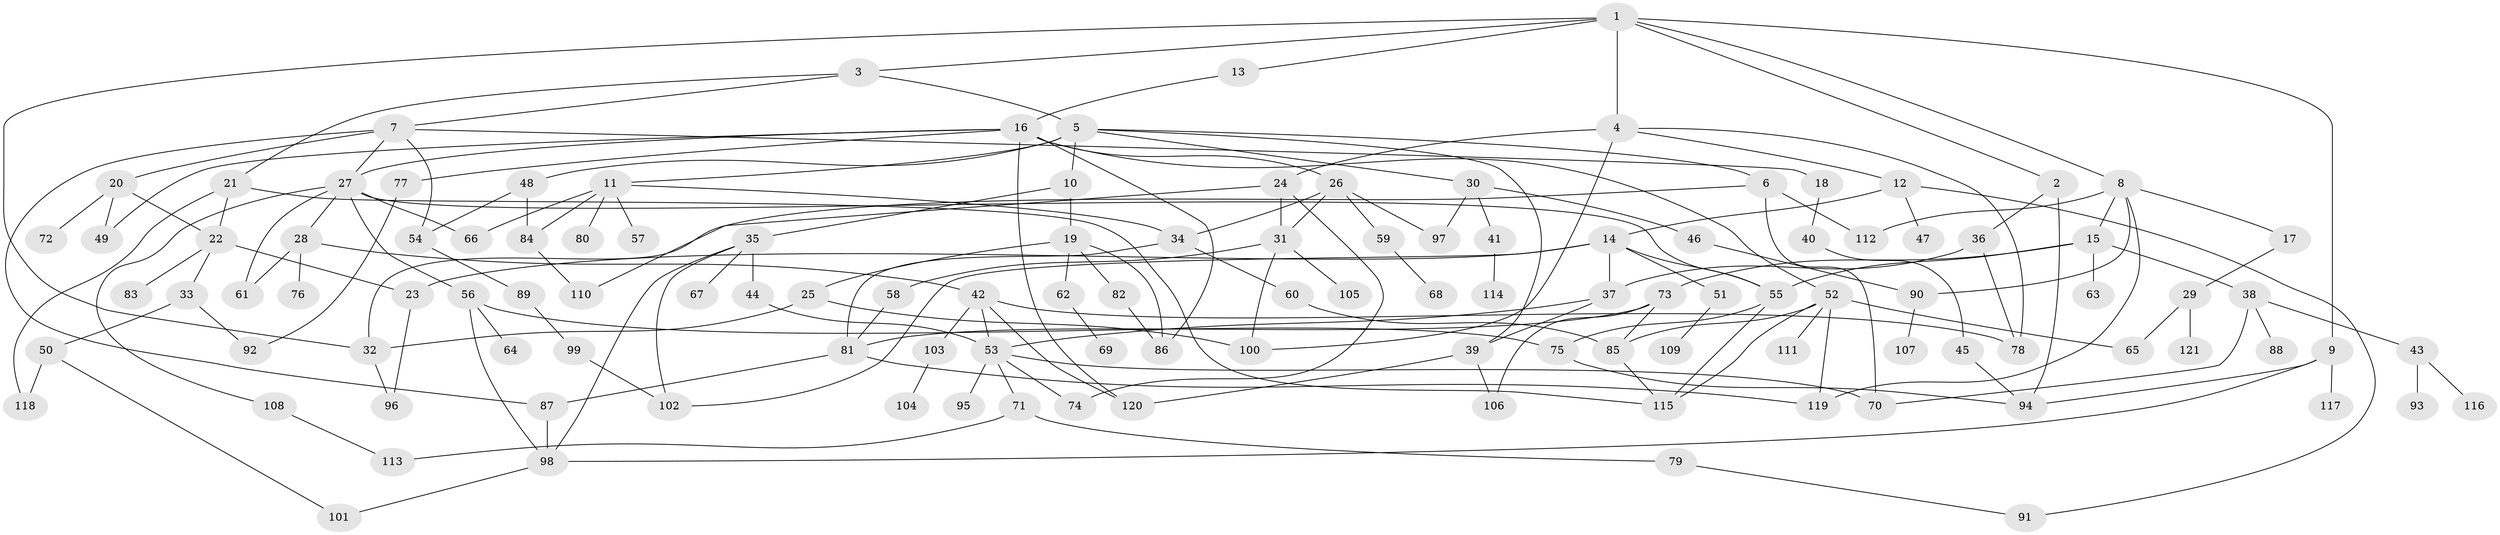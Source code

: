// coarse degree distribution, {2: 0.3, 4: 0.08333333333333333, 3: 0.06666666666666667, 7: 0.03333333333333333, 1: 0.31666666666666665, 5: 0.06666666666666667, 6: 0.03333333333333333, 8: 0.016666666666666666, 10: 0.03333333333333333, 9: 0.03333333333333333, 13: 0.016666666666666666}
// Generated by graph-tools (version 1.1) at 2025/45/03/04/25 21:45:42]
// undirected, 121 vertices, 180 edges
graph export_dot {
graph [start="1"]
  node [color=gray90,style=filled];
  1;
  2;
  3;
  4;
  5;
  6;
  7;
  8;
  9;
  10;
  11;
  12;
  13;
  14;
  15;
  16;
  17;
  18;
  19;
  20;
  21;
  22;
  23;
  24;
  25;
  26;
  27;
  28;
  29;
  30;
  31;
  32;
  33;
  34;
  35;
  36;
  37;
  38;
  39;
  40;
  41;
  42;
  43;
  44;
  45;
  46;
  47;
  48;
  49;
  50;
  51;
  52;
  53;
  54;
  55;
  56;
  57;
  58;
  59;
  60;
  61;
  62;
  63;
  64;
  65;
  66;
  67;
  68;
  69;
  70;
  71;
  72;
  73;
  74;
  75;
  76;
  77;
  78;
  79;
  80;
  81;
  82;
  83;
  84;
  85;
  86;
  87;
  88;
  89;
  90;
  91;
  92;
  93;
  94;
  95;
  96;
  97;
  98;
  99;
  100;
  101;
  102;
  103;
  104;
  105;
  106;
  107;
  108;
  109;
  110;
  111;
  112;
  113;
  114;
  115;
  116;
  117;
  118;
  119;
  120;
  121;
  1 -- 2;
  1 -- 3;
  1 -- 4;
  1 -- 8;
  1 -- 9;
  1 -- 13;
  1 -- 32;
  2 -- 36;
  2 -- 94;
  3 -- 5;
  3 -- 7;
  3 -- 21;
  4 -- 12;
  4 -- 24;
  4 -- 78;
  4 -- 100;
  5 -- 6;
  5 -- 10;
  5 -- 11;
  5 -- 30;
  5 -- 39;
  5 -- 48;
  6 -- 32;
  6 -- 112;
  6 -- 70;
  7 -- 18;
  7 -- 20;
  7 -- 27;
  7 -- 87;
  7 -- 54;
  8 -- 15;
  8 -- 17;
  8 -- 119;
  8 -- 90;
  8 -- 112;
  9 -- 98;
  9 -- 117;
  9 -- 94;
  10 -- 19;
  10 -- 35;
  11 -- 57;
  11 -- 66;
  11 -- 80;
  11 -- 84;
  11 -- 34;
  12 -- 14;
  12 -- 47;
  12 -- 91;
  13 -- 16;
  14 -- 37;
  14 -- 51;
  14 -- 102;
  14 -- 23;
  14 -- 55;
  15 -- 38;
  15 -- 55;
  15 -- 63;
  15 -- 73;
  16 -- 26;
  16 -- 49;
  16 -- 52;
  16 -- 77;
  16 -- 120;
  16 -- 27;
  16 -- 86;
  17 -- 29;
  18 -- 40;
  19 -- 25;
  19 -- 62;
  19 -- 82;
  19 -- 86;
  20 -- 72;
  20 -- 49;
  20 -- 22;
  21 -- 22;
  21 -- 118;
  21 -- 115;
  22 -- 23;
  22 -- 33;
  22 -- 83;
  23 -- 96;
  24 -- 31;
  24 -- 110;
  24 -- 74;
  25 -- 100;
  25 -- 32;
  26 -- 34;
  26 -- 59;
  26 -- 97;
  26 -- 31;
  27 -- 28;
  27 -- 56;
  27 -- 61;
  27 -- 108;
  27 -- 66;
  27 -- 55;
  28 -- 42;
  28 -- 76;
  28 -- 61;
  29 -- 65;
  29 -- 121;
  30 -- 41;
  30 -- 46;
  30 -- 97;
  31 -- 58;
  31 -- 100;
  31 -- 105;
  32 -- 96;
  33 -- 50;
  33 -- 92;
  34 -- 60;
  34 -- 81;
  35 -- 44;
  35 -- 67;
  35 -- 102;
  35 -- 98;
  36 -- 78;
  36 -- 37;
  37 -- 53;
  37 -- 39;
  38 -- 43;
  38 -- 88;
  38 -- 70;
  39 -- 106;
  39 -- 120;
  40 -- 45;
  41 -- 114;
  42 -- 103;
  42 -- 78;
  42 -- 120;
  42 -- 53;
  43 -- 93;
  43 -- 116;
  44 -- 53;
  45 -- 94;
  46 -- 90;
  48 -- 54;
  48 -- 84;
  50 -- 101;
  50 -- 118;
  51 -- 109;
  52 -- 111;
  52 -- 115;
  52 -- 119;
  52 -- 65;
  52 -- 85;
  53 -- 70;
  53 -- 71;
  53 -- 74;
  53 -- 95;
  54 -- 89;
  55 -- 75;
  55 -- 115;
  56 -- 64;
  56 -- 75;
  56 -- 98;
  58 -- 81;
  59 -- 68;
  60 -- 85;
  62 -- 69;
  71 -- 79;
  71 -- 113;
  73 -- 85;
  73 -- 106;
  73 -- 81;
  75 -- 94;
  77 -- 92;
  79 -- 91;
  81 -- 87;
  81 -- 119;
  82 -- 86;
  84 -- 110;
  85 -- 115;
  87 -- 98;
  89 -- 99;
  90 -- 107;
  98 -- 101;
  99 -- 102;
  103 -- 104;
  108 -- 113;
}
